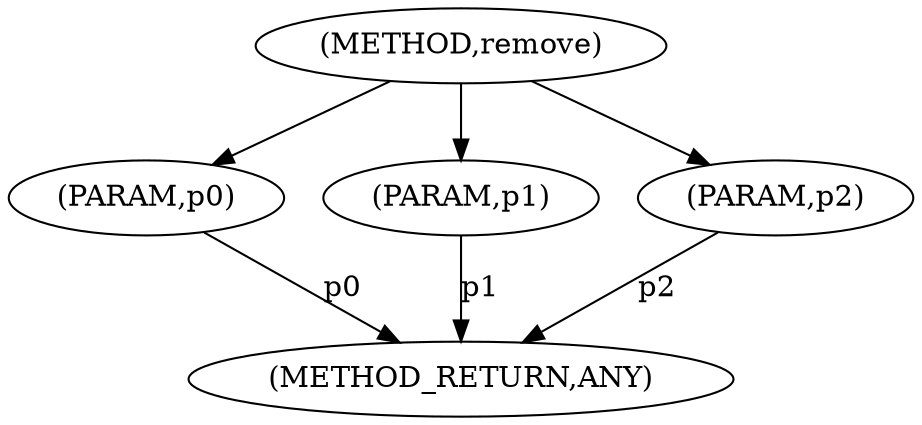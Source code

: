 digraph "remove" {  
"918" [label = <(METHOD,remove)> ]
"923" [label = <(METHOD_RETURN,ANY)> ]
"919" [label = <(PARAM,p0)> ]
"920" [label = <(PARAM,p1)> ]
"921" [label = <(PARAM,p2)> ]
  "919" -> "923"  [ label = "p0"] 
  "920" -> "923"  [ label = "p1"] 
  "921" -> "923"  [ label = "p2"] 
  "918" -> "919" 
  "918" -> "920" 
  "918" -> "921" 
}
